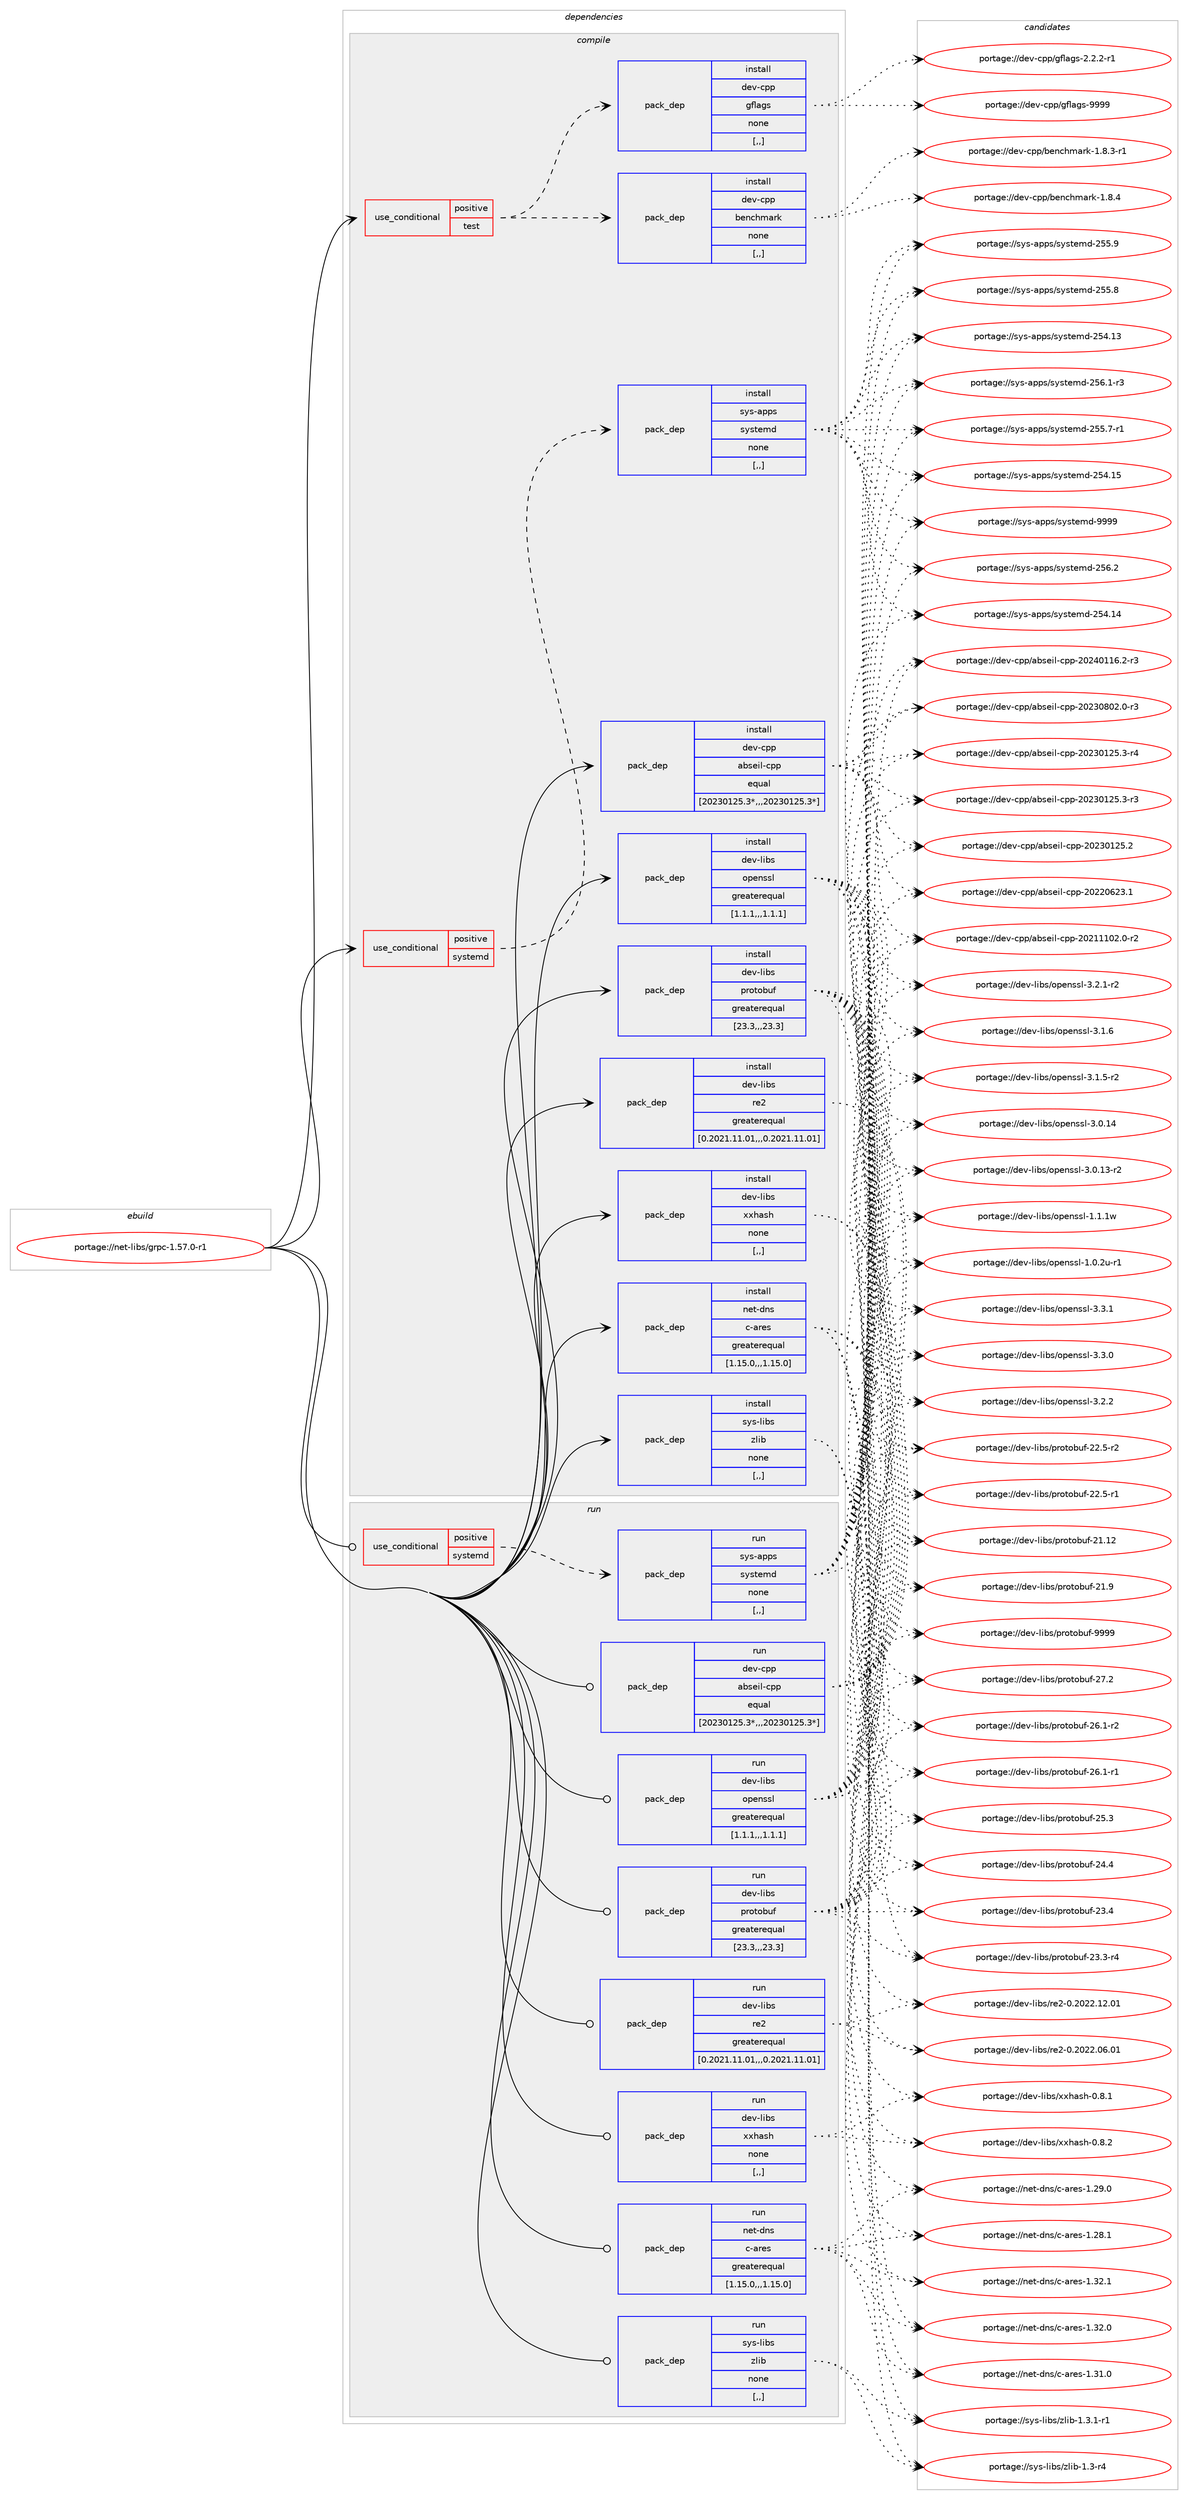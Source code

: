 digraph prolog {

# *************
# Graph options
# *************

newrank=true;
concentrate=true;
compound=true;
graph [rankdir=LR,fontname=Helvetica,fontsize=10,ranksep=1.5];#, ranksep=2.5, nodesep=0.2];
edge  [arrowhead=vee];
node  [fontname=Helvetica,fontsize=10];

# **********
# The ebuild
# **********

subgraph cluster_leftcol {
color=gray;
rank=same;
label=<<i>ebuild</i>>;
id [label="portage://net-libs/grpc-1.57.0-r1", color=red, width=4, href="../net-libs/grpc-1.57.0-r1.svg"];
}

# ****************
# The dependencies
# ****************

subgraph cluster_midcol {
color=gray;
label=<<i>dependencies</i>>;
subgraph cluster_compile {
fillcolor="#eeeeee";
style=filled;
label=<<i>compile</i>>;
subgraph cond92863 {
dependency356048 [label=<<TABLE BORDER="0" CELLBORDER="1" CELLSPACING="0" CELLPADDING="4"><TR><TD ROWSPAN="3" CELLPADDING="10">use_conditional</TD></TR><TR><TD>positive</TD></TR><TR><TD>systemd</TD></TR></TABLE>>, shape=none, color=red];
subgraph pack260541 {
dependency356049 [label=<<TABLE BORDER="0" CELLBORDER="1" CELLSPACING="0" CELLPADDING="4" WIDTH="220"><TR><TD ROWSPAN="6" CELLPADDING="30">pack_dep</TD></TR><TR><TD WIDTH="110">install</TD></TR><TR><TD>sys-apps</TD></TR><TR><TD>systemd</TD></TR><TR><TD>none</TD></TR><TR><TD>[,,]</TD></TR></TABLE>>, shape=none, color=blue];
}
dependency356048:e -> dependency356049:w [weight=20,style="dashed",arrowhead="vee"];
}
id:e -> dependency356048:w [weight=20,style="solid",arrowhead="vee"];
subgraph cond92864 {
dependency356050 [label=<<TABLE BORDER="0" CELLBORDER="1" CELLSPACING="0" CELLPADDING="4"><TR><TD ROWSPAN="3" CELLPADDING="10">use_conditional</TD></TR><TR><TD>positive</TD></TR><TR><TD>test</TD></TR></TABLE>>, shape=none, color=red];
subgraph pack260542 {
dependency356051 [label=<<TABLE BORDER="0" CELLBORDER="1" CELLSPACING="0" CELLPADDING="4" WIDTH="220"><TR><TD ROWSPAN="6" CELLPADDING="30">pack_dep</TD></TR><TR><TD WIDTH="110">install</TD></TR><TR><TD>dev-cpp</TD></TR><TR><TD>benchmark</TD></TR><TR><TD>none</TD></TR><TR><TD>[,,]</TD></TR></TABLE>>, shape=none, color=blue];
}
dependency356050:e -> dependency356051:w [weight=20,style="dashed",arrowhead="vee"];
subgraph pack260543 {
dependency356052 [label=<<TABLE BORDER="0" CELLBORDER="1" CELLSPACING="0" CELLPADDING="4" WIDTH="220"><TR><TD ROWSPAN="6" CELLPADDING="30">pack_dep</TD></TR><TR><TD WIDTH="110">install</TD></TR><TR><TD>dev-cpp</TD></TR><TR><TD>gflags</TD></TR><TR><TD>none</TD></TR><TR><TD>[,,]</TD></TR></TABLE>>, shape=none, color=blue];
}
dependency356050:e -> dependency356052:w [weight=20,style="dashed",arrowhead="vee"];
}
id:e -> dependency356050:w [weight=20,style="solid",arrowhead="vee"];
subgraph pack260544 {
dependency356053 [label=<<TABLE BORDER="0" CELLBORDER="1" CELLSPACING="0" CELLPADDING="4" WIDTH="220"><TR><TD ROWSPAN="6" CELLPADDING="30">pack_dep</TD></TR><TR><TD WIDTH="110">install</TD></TR><TR><TD>dev-cpp</TD></TR><TR><TD>abseil-cpp</TD></TR><TR><TD>equal</TD></TR><TR><TD>[20230125.3*,,,20230125.3*]</TD></TR></TABLE>>, shape=none, color=blue];
}
id:e -> dependency356053:w [weight=20,style="solid",arrowhead="vee"];
subgraph pack260545 {
dependency356054 [label=<<TABLE BORDER="0" CELLBORDER="1" CELLSPACING="0" CELLPADDING="4" WIDTH="220"><TR><TD ROWSPAN="6" CELLPADDING="30">pack_dep</TD></TR><TR><TD WIDTH="110">install</TD></TR><TR><TD>dev-libs</TD></TR><TR><TD>openssl</TD></TR><TR><TD>greaterequal</TD></TR><TR><TD>[1.1.1,,,1.1.1]</TD></TR></TABLE>>, shape=none, color=blue];
}
id:e -> dependency356054:w [weight=20,style="solid",arrowhead="vee"];
subgraph pack260546 {
dependency356055 [label=<<TABLE BORDER="0" CELLBORDER="1" CELLSPACING="0" CELLPADDING="4" WIDTH="220"><TR><TD ROWSPAN="6" CELLPADDING="30">pack_dep</TD></TR><TR><TD WIDTH="110">install</TD></TR><TR><TD>dev-libs</TD></TR><TR><TD>protobuf</TD></TR><TR><TD>greaterequal</TD></TR><TR><TD>[23.3,,,23.3]</TD></TR></TABLE>>, shape=none, color=blue];
}
id:e -> dependency356055:w [weight=20,style="solid",arrowhead="vee"];
subgraph pack260547 {
dependency356056 [label=<<TABLE BORDER="0" CELLBORDER="1" CELLSPACING="0" CELLPADDING="4" WIDTH="220"><TR><TD ROWSPAN="6" CELLPADDING="30">pack_dep</TD></TR><TR><TD WIDTH="110">install</TD></TR><TR><TD>dev-libs</TD></TR><TR><TD>re2</TD></TR><TR><TD>greaterequal</TD></TR><TR><TD>[0.2021.11.01,,,0.2021.11.01]</TD></TR></TABLE>>, shape=none, color=blue];
}
id:e -> dependency356056:w [weight=20,style="solid",arrowhead="vee"];
subgraph pack260548 {
dependency356057 [label=<<TABLE BORDER="0" CELLBORDER="1" CELLSPACING="0" CELLPADDING="4" WIDTH="220"><TR><TD ROWSPAN="6" CELLPADDING="30">pack_dep</TD></TR><TR><TD WIDTH="110">install</TD></TR><TR><TD>dev-libs</TD></TR><TR><TD>xxhash</TD></TR><TR><TD>none</TD></TR><TR><TD>[,,]</TD></TR></TABLE>>, shape=none, color=blue];
}
id:e -> dependency356057:w [weight=20,style="solid",arrowhead="vee"];
subgraph pack260549 {
dependency356058 [label=<<TABLE BORDER="0" CELLBORDER="1" CELLSPACING="0" CELLPADDING="4" WIDTH="220"><TR><TD ROWSPAN="6" CELLPADDING="30">pack_dep</TD></TR><TR><TD WIDTH="110">install</TD></TR><TR><TD>net-dns</TD></TR><TR><TD>c-ares</TD></TR><TR><TD>greaterequal</TD></TR><TR><TD>[1.15.0,,,1.15.0]</TD></TR></TABLE>>, shape=none, color=blue];
}
id:e -> dependency356058:w [weight=20,style="solid",arrowhead="vee"];
subgraph pack260550 {
dependency356059 [label=<<TABLE BORDER="0" CELLBORDER="1" CELLSPACING="0" CELLPADDING="4" WIDTH="220"><TR><TD ROWSPAN="6" CELLPADDING="30">pack_dep</TD></TR><TR><TD WIDTH="110">install</TD></TR><TR><TD>sys-libs</TD></TR><TR><TD>zlib</TD></TR><TR><TD>none</TD></TR><TR><TD>[,,]</TD></TR></TABLE>>, shape=none, color=blue];
}
id:e -> dependency356059:w [weight=20,style="solid",arrowhead="vee"];
}
subgraph cluster_compileandrun {
fillcolor="#eeeeee";
style=filled;
label=<<i>compile and run</i>>;
}
subgraph cluster_run {
fillcolor="#eeeeee";
style=filled;
label=<<i>run</i>>;
subgraph cond92865 {
dependency356060 [label=<<TABLE BORDER="0" CELLBORDER="1" CELLSPACING="0" CELLPADDING="4"><TR><TD ROWSPAN="3" CELLPADDING="10">use_conditional</TD></TR><TR><TD>positive</TD></TR><TR><TD>systemd</TD></TR></TABLE>>, shape=none, color=red];
subgraph pack260551 {
dependency356061 [label=<<TABLE BORDER="0" CELLBORDER="1" CELLSPACING="0" CELLPADDING="4" WIDTH="220"><TR><TD ROWSPAN="6" CELLPADDING="30">pack_dep</TD></TR><TR><TD WIDTH="110">run</TD></TR><TR><TD>sys-apps</TD></TR><TR><TD>systemd</TD></TR><TR><TD>none</TD></TR><TR><TD>[,,]</TD></TR></TABLE>>, shape=none, color=blue];
}
dependency356060:e -> dependency356061:w [weight=20,style="dashed",arrowhead="vee"];
}
id:e -> dependency356060:w [weight=20,style="solid",arrowhead="odot"];
subgraph pack260552 {
dependency356062 [label=<<TABLE BORDER="0" CELLBORDER="1" CELLSPACING="0" CELLPADDING="4" WIDTH="220"><TR><TD ROWSPAN="6" CELLPADDING="30">pack_dep</TD></TR><TR><TD WIDTH="110">run</TD></TR><TR><TD>dev-cpp</TD></TR><TR><TD>abseil-cpp</TD></TR><TR><TD>equal</TD></TR><TR><TD>[20230125.3*,,,20230125.3*]</TD></TR></TABLE>>, shape=none, color=blue];
}
id:e -> dependency356062:w [weight=20,style="solid",arrowhead="odot"];
subgraph pack260553 {
dependency356063 [label=<<TABLE BORDER="0" CELLBORDER="1" CELLSPACING="0" CELLPADDING="4" WIDTH="220"><TR><TD ROWSPAN="6" CELLPADDING="30">pack_dep</TD></TR><TR><TD WIDTH="110">run</TD></TR><TR><TD>dev-libs</TD></TR><TR><TD>openssl</TD></TR><TR><TD>greaterequal</TD></TR><TR><TD>[1.1.1,,,1.1.1]</TD></TR></TABLE>>, shape=none, color=blue];
}
id:e -> dependency356063:w [weight=20,style="solid",arrowhead="odot"];
subgraph pack260554 {
dependency356064 [label=<<TABLE BORDER="0" CELLBORDER="1" CELLSPACING="0" CELLPADDING="4" WIDTH="220"><TR><TD ROWSPAN="6" CELLPADDING="30">pack_dep</TD></TR><TR><TD WIDTH="110">run</TD></TR><TR><TD>dev-libs</TD></TR><TR><TD>protobuf</TD></TR><TR><TD>greaterequal</TD></TR><TR><TD>[23.3,,,23.3]</TD></TR></TABLE>>, shape=none, color=blue];
}
id:e -> dependency356064:w [weight=20,style="solid",arrowhead="odot"];
subgraph pack260555 {
dependency356065 [label=<<TABLE BORDER="0" CELLBORDER="1" CELLSPACING="0" CELLPADDING="4" WIDTH="220"><TR><TD ROWSPAN="6" CELLPADDING="30">pack_dep</TD></TR><TR><TD WIDTH="110">run</TD></TR><TR><TD>dev-libs</TD></TR><TR><TD>re2</TD></TR><TR><TD>greaterequal</TD></TR><TR><TD>[0.2021.11.01,,,0.2021.11.01]</TD></TR></TABLE>>, shape=none, color=blue];
}
id:e -> dependency356065:w [weight=20,style="solid",arrowhead="odot"];
subgraph pack260556 {
dependency356066 [label=<<TABLE BORDER="0" CELLBORDER="1" CELLSPACING="0" CELLPADDING="4" WIDTH="220"><TR><TD ROWSPAN="6" CELLPADDING="30">pack_dep</TD></TR><TR><TD WIDTH="110">run</TD></TR><TR><TD>dev-libs</TD></TR><TR><TD>xxhash</TD></TR><TR><TD>none</TD></TR><TR><TD>[,,]</TD></TR></TABLE>>, shape=none, color=blue];
}
id:e -> dependency356066:w [weight=20,style="solid",arrowhead="odot"];
subgraph pack260557 {
dependency356067 [label=<<TABLE BORDER="0" CELLBORDER="1" CELLSPACING="0" CELLPADDING="4" WIDTH="220"><TR><TD ROWSPAN="6" CELLPADDING="30">pack_dep</TD></TR><TR><TD WIDTH="110">run</TD></TR><TR><TD>net-dns</TD></TR><TR><TD>c-ares</TD></TR><TR><TD>greaterequal</TD></TR><TR><TD>[1.15.0,,,1.15.0]</TD></TR></TABLE>>, shape=none, color=blue];
}
id:e -> dependency356067:w [weight=20,style="solid",arrowhead="odot"];
subgraph pack260558 {
dependency356068 [label=<<TABLE BORDER="0" CELLBORDER="1" CELLSPACING="0" CELLPADDING="4" WIDTH="220"><TR><TD ROWSPAN="6" CELLPADDING="30">pack_dep</TD></TR><TR><TD WIDTH="110">run</TD></TR><TR><TD>sys-libs</TD></TR><TR><TD>zlib</TD></TR><TR><TD>none</TD></TR><TR><TD>[,,]</TD></TR></TABLE>>, shape=none, color=blue];
}
id:e -> dependency356068:w [weight=20,style="solid",arrowhead="odot"];
}
}

# **************
# The candidates
# **************

subgraph cluster_choices {
rank=same;
color=gray;
label=<<i>candidates</i>>;

subgraph choice260541 {
color=black;
nodesep=1;
choice1151211154597112112115471151211151161011091004557575757 [label="portage://sys-apps/systemd-9999", color=red, width=4,href="../sys-apps/systemd-9999.svg"];
choice115121115459711211211547115121115116101109100455053544650 [label="portage://sys-apps/systemd-256.2", color=red, width=4,href="../sys-apps/systemd-256.2.svg"];
choice1151211154597112112115471151211151161011091004550535446494511451 [label="portage://sys-apps/systemd-256.1-r3", color=red, width=4,href="../sys-apps/systemd-256.1-r3.svg"];
choice115121115459711211211547115121115116101109100455053534657 [label="portage://sys-apps/systemd-255.9", color=red, width=4,href="../sys-apps/systemd-255.9.svg"];
choice115121115459711211211547115121115116101109100455053534656 [label="portage://sys-apps/systemd-255.8", color=red, width=4,href="../sys-apps/systemd-255.8.svg"];
choice1151211154597112112115471151211151161011091004550535346554511449 [label="portage://sys-apps/systemd-255.7-r1", color=red, width=4,href="../sys-apps/systemd-255.7-r1.svg"];
choice11512111545971121121154711512111511610110910045505352464953 [label="portage://sys-apps/systemd-254.15", color=red, width=4,href="../sys-apps/systemd-254.15.svg"];
choice11512111545971121121154711512111511610110910045505352464952 [label="portage://sys-apps/systemd-254.14", color=red, width=4,href="../sys-apps/systemd-254.14.svg"];
choice11512111545971121121154711512111511610110910045505352464951 [label="portage://sys-apps/systemd-254.13", color=red, width=4,href="../sys-apps/systemd-254.13.svg"];
dependency356049:e -> choice1151211154597112112115471151211151161011091004557575757:w [style=dotted,weight="100"];
dependency356049:e -> choice115121115459711211211547115121115116101109100455053544650:w [style=dotted,weight="100"];
dependency356049:e -> choice1151211154597112112115471151211151161011091004550535446494511451:w [style=dotted,weight="100"];
dependency356049:e -> choice115121115459711211211547115121115116101109100455053534657:w [style=dotted,weight="100"];
dependency356049:e -> choice115121115459711211211547115121115116101109100455053534656:w [style=dotted,weight="100"];
dependency356049:e -> choice1151211154597112112115471151211151161011091004550535346554511449:w [style=dotted,weight="100"];
dependency356049:e -> choice11512111545971121121154711512111511610110910045505352464953:w [style=dotted,weight="100"];
dependency356049:e -> choice11512111545971121121154711512111511610110910045505352464952:w [style=dotted,weight="100"];
dependency356049:e -> choice11512111545971121121154711512111511610110910045505352464951:w [style=dotted,weight="100"];
}
subgraph choice260542 {
color=black;
nodesep=1;
choice100101118459911211247981011109910410997114107454946564652 [label="portage://dev-cpp/benchmark-1.8.4", color=red, width=4,href="../dev-cpp/benchmark-1.8.4.svg"];
choice1001011184599112112479810111099104109971141074549465646514511449 [label="portage://dev-cpp/benchmark-1.8.3-r1", color=red, width=4,href="../dev-cpp/benchmark-1.8.3-r1.svg"];
dependency356051:e -> choice100101118459911211247981011109910410997114107454946564652:w [style=dotted,weight="100"];
dependency356051:e -> choice1001011184599112112479810111099104109971141074549465646514511449:w [style=dotted,weight="100"];
}
subgraph choice260543 {
color=black;
nodesep=1;
choice100101118459911211247103102108971031154557575757 [label="portage://dev-cpp/gflags-9999", color=red, width=4,href="../dev-cpp/gflags-9999.svg"];
choice100101118459911211247103102108971031154550465046504511449 [label="portage://dev-cpp/gflags-2.2.2-r1", color=red, width=4,href="../dev-cpp/gflags-2.2.2-r1.svg"];
dependency356052:e -> choice100101118459911211247103102108971031154557575757:w [style=dotted,weight="100"];
dependency356052:e -> choice100101118459911211247103102108971031154550465046504511449:w [style=dotted,weight="100"];
}
subgraph choice260544 {
color=black;
nodesep=1;
choice1001011184599112112479798115101105108459911211245504850524849495446504511451 [label="portage://dev-cpp/abseil-cpp-20240116.2-r3", color=red, width=4,href="../dev-cpp/abseil-cpp-20240116.2-r3.svg"];
choice1001011184599112112479798115101105108459911211245504850514856485046484511451 [label="portage://dev-cpp/abseil-cpp-20230802.0-r3", color=red, width=4,href="../dev-cpp/abseil-cpp-20230802.0-r3.svg"];
choice1001011184599112112479798115101105108459911211245504850514849505346514511452 [label="portage://dev-cpp/abseil-cpp-20230125.3-r4", color=red, width=4,href="../dev-cpp/abseil-cpp-20230125.3-r4.svg"];
choice1001011184599112112479798115101105108459911211245504850514849505346514511451 [label="portage://dev-cpp/abseil-cpp-20230125.3-r3", color=red, width=4,href="../dev-cpp/abseil-cpp-20230125.3-r3.svg"];
choice100101118459911211247979811510110510845991121124550485051484950534650 [label="portage://dev-cpp/abseil-cpp-20230125.2", color=red, width=4,href="../dev-cpp/abseil-cpp-20230125.2.svg"];
choice100101118459911211247979811510110510845991121124550485050485450514649 [label="portage://dev-cpp/abseil-cpp-20220623.1", color=red, width=4,href="../dev-cpp/abseil-cpp-20220623.1.svg"];
choice1001011184599112112479798115101105108459911211245504850494949485046484511450 [label="portage://dev-cpp/abseil-cpp-20211102.0-r2", color=red, width=4,href="../dev-cpp/abseil-cpp-20211102.0-r2.svg"];
dependency356053:e -> choice1001011184599112112479798115101105108459911211245504850524849495446504511451:w [style=dotted,weight="100"];
dependency356053:e -> choice1001011184599112112479798115101105108459911211245504850514856485046484511451:w [style=dotted,weight="100"];
dependency356053:e -> choice1001011184599112112479798115101105108459911211245504850514849505346514511452:w [style=dotted,weight="100"];
dependency356053:e -> choice1001011184599112112479798115101105108459911211245504850514849505346514511451:w [style=dotted,weight="100"];
dependency356053:e -> choice100101118459911211247979811510110510845991121124550485051484950534650:w [style=dotted,weight="100"];
dependency356053:e -> choice100101118459911211247979811510110510845991121124550485050485450514649:w [style=dotted,weight="100"];
dependency356053:e -> choice1001011184599112112479798115101105108459911211245504850494949485046484511450:w [style=dotted,weight="100"];
}
subgraph choice260545 {
color=black;
nodesep=1;
choice100101118451081059811547111112101110115115108455146514649 [label="portage://dev-libs/openssl-3.3.1", color=red, width=4,href="../dev-libs/openssl-3.3.1.svg"];
choice100101118451081059811547111112101110115115108455146514648 [label="portage://dev-libs/openssl-3.3.0", color=red, width=4,href="../dev-libs/openssl-3.3.0.svg"];
choice100101118451081059811547111112101110115115108455146504650 [label="portage://dev-libs/openssl-3.2.2", color=red, width=4,href="../dev-libs/openssl-3.2.2.svg"];
choice1001011184510810598115471111121011101151151084551465046494511450 [label="portage://dev-libs/openssl-3.2.1-r2", color=red, width=4,href="../dev-libs/openssl-3.2.1-r2.svg"];
choice100101118451081059811547111112101110115115108455146494654 [label="portage://dev-libs/openssl-3.1.6", color=red, width=4,href="../dev-libs/openssl-3.1.6.svg"];
choice1001011184510810598115471111121011101151151084551464946534511450 [label="portage://dev-libs/openssl-3.1.5-r2", color=red, width=4,href="../dev-libs/openssl-3.1.5-r2.svg"];
choice10010111845108105981154711111210111011511510845514648464952 [label="portage://dev-libs/openssl-3.0.14", color=red, width=4,href="../dev-libs/openssl-3.0.14.svg"];
choice100101118451081059811547111112101110115115108455146484649514511450 [label="portage://dev-libs/openssl-3.0.13-r2", color=red, width=4,href="../dev-libs/openssl-3.0.13-r2.svg"];
choice100101118451081059811547111112101110115115108454946494649119 [label="portage://dev-libs/openssl-1.1.1w", color=red, width=4,href="../dev-libs/openssl-1.1.1w.svg"];
choice1001011184510810598115471111121011101151151084549464846501174511449 [label="portage://dev-libs/openssl-1.0.2u-r1", color=red, width=4,href="../dev-libs/openssl-1.0.2u-r1.svg"];
dependency356054:e -> choice100101118451081059811547111112101110115115108455146514649:w [style=dotted,weight="100"];
dependency356054:e -> choice100101118451081059811547111112101110115115108455146514648:w [style=dotted,weight="100"];
dependency356054:e -> choice100101118451081059811547111112101110115115108455146504650:w [style=dotted,weight="100"];
dependency356054:e -> choice1001011184510810598115471111121011101151151084551465046494511450:w [style=dotted,weight="100"];
dependency356054:e -> choice100101118451081059811547111112101110115115108455146494654:w [style=dotted,weight="100"];
dependency356054:e -> choice1001011184510810598115471111121011101151151084551464946534511450:w [style=dotted,weight="100"];
dependency356054:e -> choice10010111845108105981154711111210111011511510845514648464952:w [style=dotted,weight="100"];
dependency356054:e -> choice100101118451081059811547111112101110115115108455146484649514511450:w [style=dotted,weight="100"];
dependency356054:e -> choice100101118451081059811547111112101110115115108454946494649119:w [style=dotted,weight="100"];
dependency356054:e -> choice1001011184510810598115471111121011101151151084549464846501174511449:w [style=dotted,weight="100"];
}
subgraph choice260546 {
color=black;
nodesep=1;
choice100101118451081059811547112114111116111981171024557575757 [label="portage://dev-libs/protobuf-9999", color=red, width=4,href="../dev-libs/protobuf-9999.svg"];
choice100101118451081059811547112114111116111981171024550554650 [label="portage://dev-libs/protobuf-27.2", color=red, width=4,href="../dev-libs/protobuf-27.2.svg"];
choice1001011184510810598115471121141111161119811710245505446494511450 [label="portage://dev-libs/protobuf-26.1-r2", color=red, width=4,href="../dev-libs/protobuf-26.1-r2.svg"];
choice1001011184510810598115471121141111161119811710245505446494511449 [label="portage://dev-libs/protobuf-26.1-r1", color=red, width=4,href="../dev-libs/protobuf-26.1-r1.svg"];
choice100101118451081059811547112114111116111981171024550534651 [label="portage://dev-libs/protobuf-25.3", color=red, width=4,href="../dev-libs/protobuf-25.3.svg"];
choice100101118451081059811547112114111116111981171024550524652 [label="portage://dev-libs/protobuf-24.4", color=red, width=4,href="../dev-libs/protobuf-24.4.svg"];
choice100101118451081059811547112114111116111981171024550514652 [label="portage://dev-libs/protobuf-23.4", color=red, width=4,href="../dev-libs/protobuf-23.4.svg"];
choice1001011184510810598115471121141111161119811710245505146514511452 [label="portage://dev-libs/protobuf-23.3-r4", color=red, width=4,href="../dev-libs/protobuf-23.3-r4.svg"];
choice1001011184510810598115471121141111161119811710245505046534511450 [label="portage://dev-libs/protobuf-22.5-r2", color=red, width=4,href="../dev-libs/protobuf-22.5-r2.svg"];
choice1001011184510810598115471121141111161119811710245505046534511449 [label="portage://dev-libs/protobuf-22.5-r1", color=red, width=4,href="../dev-libs/protobuf-22.5-r1.svg"];
choice10010111845108105981154711211411111611198117102455049464950 [label="portage://dev-libs/protobuf-21.12", color=red, width=4,href="../dev-libs/protobuf-21.12.svg"];
choice100101118451081059811547112114111116111981171024550494657 [label="portage://dev-libs/protobuf-21.9", color=red, width=4,href="../dev-libs/protobuf-21.9.svg"];
dependency356055:e -> choice100101118451081059811547112114111116111981171024557575757:w [style=dotted,weight="100"];
dependency356055:e -> choice100101118451081059811547112114111116111981171024550554650:w [style=dotted,weight="100"];
dependency356055:e -> choice1001011184510810598115471121141111161119811710245505446494511450:w [style=dotted,weight="100"];
dependency356055:e -> choice1001011184510810598115471121141111161119811710245505446494511449:w [style=dotted,weight="100"];
dependency356055:e -> choice100101118451081059811547112114111116111981171024550534651:w [style=dotted,weight="100"];
dependency356055:e -> choice100101118451081059811547112114111116111981171024550524652:w [style=dotted,weight="100"];
dependency356055:e -> choice100101118451081059811547112114111116111981171024550514652:w [style=dotted,weight="100"];
dependency356055:e -> choice1001011184510810598115471121141111161119811710245505146514511452:w [style=dotted,weight="100"];
dependency356055:e -> choice1001011184510810598115471121141111161119811710245505046534511450:w [style=dotted,weight="100"];
dependency356055:e -> choice1001011184510810598115471121141111161119811710245505046534511449:w [style=dotted,weight="100"];
dependency356055:e -> choice10010111845108105981154711211411111611198117102455049464950:w [style=dotted,weight="100"];
dependency356055:e -> choice100101118451081059811547112114111116111981171024550494657:w [style=dotted,weight="100"];
}
subgraph choice260547 {
color=black;
nodesep=1;
choice1001011184510810598115471141015045484650485050464950464849 [label="portage://dev-libs/re2-0.2022.12.01", color=red, width=4,href="../dev-libs/re2-0.2022.12.01.svg"];
choice1001011184510810598115471141015045484650485050464854464849 [label="portage://dev-libs/re2-0.2022.06.01", color=red, width=4,href="../dev-libs/re2-0.2022.06.01.svg"];
dependency356056:e -> choice1001011184510810598115471141015045484650485050464950464849:w [style=dotted,weight="100"];
dependency356056:e -> choice1001011184510810598115471141015045484650485050464854464849:w [style=dotted,weight="100"];
}
subgraph choice260548 {
color=black;
nodesep=1;
choice10010111845108105981154712012010497115104454846564650 [label="portage://dev-libs/xxhash-0.8.2", color=red, width=4,href="../dev-libs/xxhash-0.8.2.svg"];
choice10010111845108105981154712012010497115104454846564649 [label="portage://dev-libs/xxhash-0.8.1", color=red, width=4,href="../dev-libs/xxhash-0.8.1.svg"];
dependency356057:e -> choice10010111845108105981154712012010497115104454846564650:w [style=dotted,weight="100"];
dependency356057:e -> choice10010111845108105981154712012010497115104454846564649:w [style=dotted,weight="100"];
}
subgraph choice260549 {
color=black;
nodesep=1;
choice110101116451001101154799459711410111545494651504649 [label="portage://net-dns/c-ares-1.32.1", color=red, width=4,href="../net-dns/c-ares-1.32.1.svg"];
choice110101116451001101154799459711410111545494651504648 [label="portage://net-dns/c-ares-1.32.0", color=red, width=4,href="../net-dns/c-ares-1.32.0.svg"];
choice110101116451001101154799459711410111545494651494648 [label="portage://net-dns/c-ares-1.31.0", color=red, width=4,href="../net-dns/c-ares-1.31.0.svg"];
choice110101116451001101154799459711410111545494650574648 [label="portage://net-dns/c-ares-1.29.0", color=red, width=4,href="../net-dns/c-ares-1.29.0.svg"];
choice110101116451001101154799459711410111545494650564649 [label="portage://net-dns/c-ares-1.28.1", color=red, width=4,href="../net-dns/c-ares-1.28.1.svg"];
dependency356058:e -> choice110101116451001101154799459711410111545494651504649:w [style=dotted,weight="100"];
dependency356058:e -> choice110101116451001101154799459711410111545494651504648:w [style=dotted,weight="100"];
dependency356058:e -> choice110101116451001101154799459711410111545494651494648:w [style=dotted,weight="100"];
dependency356058:e -> choice110101116451001101154799459711410111545494650574648:w [style=dotted,weight="100"];
dependency356058:e -> choice110101116451001101154799459711410111545494650564649:w [style=dotted,weight="100"];
}
subgraph choice260550 {
color=black;
nodesep=1;
choice115121115451081059811547122108105984549465146494511449 [label="portage://sys-libs/zlib-1.3.1-r1", color=red, width=4,href="../sys-libs/zlib-1.3.1-r1.svg"];
choice11512111545108105981154712210810598454946514511452 [label="portage://sys-libs/zlib-1.3-r4", color=red, width=4,href="../sys-libs/zlib-1.3-r4.svg"];
dependency356059:e -> choice115121115451081059811547122108105984549465146494511449:w [style=dotted,weight="100"];
dependency356059:e -> choice11512111545108105981154712210810598454946514511452:w [style=dotted,weight="100"];
}
subgraph choice260551 {
color=black;
nodesep=1;
choice1151211154597112112115471151211151161011091004557575757 [label="portage://sys-apps/systemd-9999", color=red, width=4,href="../sys-apps/systemd-9999.svg"];
choice115121115459711211211547115121115116101109100455053544650 [label="portage://sys-apps/systemd-256.2", color=red, width=4,href="../sys-apps/systemd-256.2.svg"];
choice1151211154597112112115471151211151161011091004550535446494511451 [label="portage://sys-apps/systemd-256.1-r3", color=red, width=4,href="../sys-apps/systemd-256.1-r3.svg"];
choice115121115459711211211547115121115116101109100455053534657 [label="portage://sys-apps/systemd-255.9", color=red, width=4,href="../sys-apps/systemd-255.9.svg"];
choice115121115459711211211547115121115116101109100455053534656 [label="portage://sys-apps/systemd-255.8", color=red, width=4,href="../sys-apps/systemd-255.8.svg"];
choice1151211154597112112115471151211151161011091004550535346554511449 [label="portage://sys-apps/systemd-255.7-r1", color=red, width=4,href="../sys-apps/systemd-255.7-r1.svg"];
choice11512111545971121121154711512111511610110910045505352464953 [label="portage://sys-apps/systemd-254.15", color=red, width=4,href="../sys-apps/systemd-254.15.svg"];
choice11512111545971121121154711512111511610110910045505352464952 [label="portage://sys-apps/systemd-254.14", color=red, width=4,href="../sys-apps/systemd-254.14.svg"];
choice11512111545971121121154711512111511610110910045505352464951 [label="portage://sys-apps/systemd-254.13", color=red, width=4,href="../sys-apps/systemd-254.13.svg"];
dependency356061:e -> choice1151211154597112112115471151211151161011091004557575757:w [style=dotted,weight="100"];
dependency356061:e -> choice115121115459711211211547115121115116101109100455053544650:w [style=dotted,weight="100"];
dependency356061:e -> choice1151211154597112112115471151211151161011091004550535446494511451:w [style=dotted,weight="100"];
dependency356061:e -> choice115121115459711211211547115121115116101109100455053534657:w [style=dotted,weight="100"];
dependency356061:e -> choice115121115459711211211547115121115116101109100455053534656:w [style=dotted,weight="100"];
dependency356061:e -> choice1151211154597112112115471151211151161011091004550535346554511449:w [style=dotted,weight="100"];
dependency356061:e -> choice11512111545971121121154711512111511610110910045505352464953:w [style=dotted,weight="100"];
dependency356061:e -> choice11512111545971121121154711512111511610110910045505352464952:w [style=dotted,weight="100"];
dependency356061:e -> choice11512111545971121121154711512111511610110910045505352464951:w [style=dotted,weight="100"];
}
subgraph choice260552 {
color=black;
nodesep=1;
choice1001011184599112112479798115101105108459911211245504850524849495446504511451 [label="portage://dev-cpp/abseil-cpp-20240116.2-r3", color=red, width=4,href="../dev-cpp/abseil-cpp-20240116.2-r3.svg"];
choice1001011184599112112479798115101105108459911211245504850514856485046484511451 [label="portage://dev-cpp/abseil-cpp-20230802.0-r3", color=red, width=4,href="../dev-cpp/abseil-cpp-20230802.0-r3.svg"];
choice1001011184599112112479798115101105108459911211245504850514849505346514511452 [label="portage://dev-cpp/abseil-cpp-20230125.3-r4", color=red, width=4,href="../dev-cpp/abseil-cpp-20230125.3-r4.svg"];
choice1001011184599112112479798115101105108459911211245504850514849505346514511451 [label="portage://dev-cpp/abseil-cpp-20230125.3-r3", color=red, width=4,href="../dev-cpp/abseil-cpp-20230125.3-r3.svg"];
choice100101118459911211247979811510110510845991121124550485051484950534650 [label="portage://dev-cpp/abseil-cpp-20230125.2", color=red, width=4,href="../dev-cpp/abseil-cpp-20230125.2.svg"];
choice100101118459911211247979811510110510845991121124550485050485450514649 [label="portage://dev-cpp/abseil-cpp-20220623.1", color=red, width=4,href="../dev-cpp/abseil-cpp-20220623.1.svg"];
choice1001011184599112112479798115101105108459911211245504850494949485046484511450 [label="portage://dev-cpp/abseil-cpp-20211102.0-r2", color=red, width=4,href="../dev-cpp/abseil-cpp-20211102.0-r2.svg"];
dependency356062:e -> choice1001011184599112112479798115101105108459911211245504850524849495446504511451:w [style=dotted,weight="100"];
dependency356062:e -> choice1001011184599112112479798115101105108459911211245504850514856485046484511451:w [style=dotted,weight="100"];
dependency356062:e -> choice1001011184599112112479798115101105108459911211245504850514849505346514511452:w [style=dotted,weight="100"];
dependency356062:e -> choice1001011184599112112479798115101105108459911211245504850514849505346514511451:w [style=dotted,weight="100"];
dependency356062:e -> choice100101118459911211247979811510110510845991121124550485051484950534650:w [style=dotted,weight="100"];
dependency356062:e -> choice100101118459911211247979811510110510845991121124550485050485450514649:w [style=dotted,weight="100"];
dependency356062:e -> choice1001011184599112112479798115101105108459911211245504850494949485046484511450:w [style=dotted,weight="100"];
}
subgraph choice260553 {
color=black;
nodesep=1;
choice100101118451081059811547111112101110115115108455146514649 [label="portage://dev-libs/openssl-3.3.1", color=red, width=4,href="../dev-libs/openssl-3.3.1.svg"];
choice100101118451081059811547111112101110115115108455146514648 [label="portage://dev-libs/openssl-3.3.0", color=red, width=4,href="../dev-libs/openssl-3.3.0.svg"];
choice100101118451081059811547111112101110115115108455146504650 [label="portage://dev-libs/openssl-3.2.2", color=red, width=4,href="../dev-libs/openssl-3.2.2.svg"];
choice1001011184510810598115471111121011101151151084551465046494511450 [label="portage://dev-libs/openssl-3.2.1-r2", color=red, width=4,href="../dev-libs/openssl-3.2.1-r2.svg"];
choice100101118451081059811547111112101110115115108455146494654 [label="portage://dev-libs/openssl-3.1.6", color=red, width=4,href="../dev-libs/openssl-3.1.6.svg"];
choice1001011184510810598115471111121011101151151084551464946534511450 [label="portage://dev-libs/openssl-3.1.5-r2", color=red, width=4,href="../dev-libs/openssl-3.1.5-r2.svg"];
choice10010111845108105981154711111210111011511510845514648464952 [label="portage://dev-libs/openssl-3.0.14", color=red, width=4,href="../dev-libs/openssl-3.0.14.svg"];
choice100101118451081059811547111112101110115115108455146484649514511450 [label="portage://dev-libs/openssl-3.0.13-r2", color=red, width=4,href="../dev-libs/openssl-3.0.13-r2.svg"];
choice100101118451081059811547111112101110115115108454946494649119 [label="portage://dev-libs/openssl-1.1.1w", color=red, width=4,href="../dev-libs/openssl-1.1.1w.svg"];
choice1001011184510810598115471111121011101151151084549464846501174511449 [label="portage://dev-libs/openssl-1.0.2u-r1", color=red, width=4,href="../dev-libs/openssl-1.0.2u-r1.svg"];
dependency356063:e -> choice100101118451081059811547111112101110115115108455146514649:w [style=dotted,weight="100"];
dependency356063:e -> choice100101118451081059811547111112101110115115108455146514648:w [style=dotted,weight="100"];
dependency356063:e -> choice100101118451081059811547111112101110115115108455146504650:w [style=dotted,weight="100"];
dependency356063:e -> choice1001011184510810598115471111121011101151151084551465046494511450:w [style=dotted,weight="100"];
dependency356063:e -> choice100101118451081059811547111112101110115115108455146494654:w [style=dotted,weight="100"];
dependency356063:e -> choice1001011184510810598115471111121011101151151084551464946534511450:w [style=dotted,weight="100"];
dependency356063:e -> choice10010111845108105981154711111210111011511510845514648464952:w [style=dotted,weight="100"];
dependency356063:e -> choice100101118451081059811547111112101110115115108455146484649514511450:w [style=dotted,weight="100"];
dependency356063:e -> choice100101118451081059811547111112101110115115108454946494649119:w [style=dotted,weight="100"];
dependency356063:e -> choice1001011184510810598115471111121011101151151084549464846501174511449:w [style=dotted,weight="100"];
}
subgraph choice260554 {
color=black;
nodesep=1;
choice100101118451081059811547112114111116111981171024557575757 [label="portage://dev-libs/protobuf-9999", color=red, width=4,href="../dev-libs/protobuf-9999.svg"];
choice100101118451081059811547112114111116111981171024550554650 [label="portage://dev-libs/protobuf-27.2", color=red, width=4,href="../dev-libs/protobuf-27.2.svg"];
choice1001011184510810598115471121141111161119811710245505446494511450 [label="portage://dev-libs/protobuf-26.1-r2", color=red, width=4,href="../dev-libs/protobuf-26.1-r2.svg"];
choice1001011184510810598115471121141111161119811710245505446494511449 [label="portage://dev-libs/protobuf-26.1-r1", color=red, width=4,href="../dev-libs/protobuf-26.1-r1.svg"];
choice100101118451081059811547112114111116111981171024550534651 [label="portage://dev-libs/protobuf-25.3", color=red, width=4,href="../dev-libs/protobuf-25.3.svg"];
choice100101118451081059811547112114111116111981171024550524652 [label="portage://dev-libs/protobuf-24.4", color=red, width=4,href="../dev-libs/protobuf-24.4.svg"];
choice100101118451081059811547112114111116111981171024550514652 [label="portage://dev-libs/protobuf-23.4", color=red, width=4,href="../dev-libs/protobuf-23.4.svg"];
choice1001011184510810598115471121141111161119811710245505146514511452 [label="portage://dev-libs/protobuf-23.3-r4", color=red, width=4,href="../dev-libs/protobuf-23.3-r4.svg"];
choice1001011184510810598115471121141111161119811710245505046534511450 [label="portage://dev-libs/protobuf-22.5-r2", color=red, width=4,href="../dev-libs/protobuf-22.5-r2.svg"];
choice1001011184510810598115471121141111161119811710245505046534511449 [label="portage://dev-libs/protobuf-22.5-r1", color=red, width=4,href="../dev-libs/protobuf-22.5-r1.svg"];
choice10010111845108105981154711211411111611198117102455049464950 [label="portage://dev-libs/protobuf-21.12", color=red, width=4,href="../dev-libs/protobuf-21.12.svg"];
choice100101118451081059811547112114111116111981171024550494657 [label="portage://dev-libs/protobuf-21.9", color=red, width=4,href="../dev-libs/protobuf-21.9.svg"];
dependency356064:e -> choice100101118451081059811547112114111116111981171024557575757:w [style=dotted,weight="100"];
dependency356064:e -> choice100101118451081059811547112114111116111981171024550554650:w [style=dotted,weight="100"];
dependency356064:e -> choice1001011184510810598115471121141111161119811710245505446494511450:w [style=dotted,weight="100"];
dependency356064:e -> choice1001011184510810598115471121141111161119811710245505446494511449:w [style=dotted,weight="100"];
dependency356064:e -> choice100101118451081059811547112114111116111981171024550534651:w [style=dotted,weight="100"];
dependency356064:e -> choice100101118451081059811547112114111116111981171024550524652:w [style=dotted,weight="100"];
dependency356064:e -> choice100101118451081059811547112114111116111981171024550514652:w [style=dotted,weight="100"];
dependency356064:e -> choice1001011184510810598115471121141111161119811710245505146514511452:w [style=dotted,weight="100"];
dependency356064:e -> choice1001011184510810598115471121141111161119811710245505046534511450:w [style=dotted,weight="100"];
dependency356064:e -> choice1001011184510810598115471121141111161119811710245505046534511449:w [style=dotted,weight="100"];
dependency356064:e -> choice10010111845108105981154711211411111611198117102455049464950:w [style=dotted,weight="100"];
dependency356064:e -> choice100101118451081059811547112114111116111981171024550494657:w [style=dotted,weight="100"];
}
subgraph choice260555 {
color=black;
nodesep=1;
choice1001011184510810598115471141015045484650485050464950464849 [label="portage://dev-libs/re2-0.2022.12.01", color=red, width=4,href="../dev-libs/re2-0.2022.12.01.svg"];
choice1001011184510810598115471141015045484650485050464854464849 [label="portage://dev-libs/re2-0.2022.06.01", color=red, width=4,href="../dev-libs/re2-0.2022.06.01.svg"];
dependency356065:e -> choice1001011184510810598115471141015045484650485050464950464849:w [style=dotted,weight="100"];
dependency356065:e -> choice1001011184510810598115471141015045484650485050464854464849:w [style=dotted,weight="100"];
}
subgraph choice260556 {
color=black;
nodesep=1;
choice10010111845108105981154712012010497115104454846564650 [label="portage://dev-libs/xxhash-0.8.2", color=red, width=4,href="../dev-libs/xxhash-0.8.2.svg"];
choice10010111845108105981154712012010497115104454846564649 [label="portage://dev-libs/xxhash-0.8.1", color=red, width=4,href="../dev-libs/xxhash-0.8.1.svg"];
dependency356066:e -> choice10010111845108105981154712012010497115104454846564650:w [style=dotted,weight="100"];
dependency356066:e -> choice10010111845108105981154712012010497115104454846564649:w [style=dotted,weight="100"];
}
subgraph choice260557 {
color=black;
nodesep=1;
choice110101116451001101154799459711410111545494651504649 [label="portage://net-dns/c-ares-1.32.1", color=red, width=4,href="../net-dns/c-ares-1.32.1.svg"];
choice110101116451001101154799459711410111545494651504648 [label="portage://net-dns/c-ares-1.32.0", color=red, width=4,href="../net-dns/c-ares-1.32.0.svg"];
choice110101116451001101154799459711410111545494651494648 [label="portage://net-dns/c-ares-1.31.0", color=red, width=4,href="../net-dns/c-ares-1.31.0.svg"];
choice110101116451001101154799459711410111545494650574648 [label="portage://net-dns/c-ares-1.29.0", color=red, width=4,href="../net-dns/c-ares-1.29.0.svg"];
choice110101116451001101154799459711410111545494650564649 [label="portage://net-dns/c-ares-1.28.1", color=red, width=4,href="../net-dns/c-ares-1.28.1.svg"];
dependency356067:e -> choice110101116451001101154799459711410111545494651504649:w [style=dotted,weight="100"];
dependency356067:e -> choice110101116451001101154799459711410111545494651504648:w [style=dotted,weight="100"];
dependency356067:e -> choice110101116451001101154799459711410111545494651494648:w [style=dotted,weight="100"];
dependency356067:e -> choice110101116451001101154799459711410111545494650574648:w [style=dotted,weight="100"];
dependency356067:e -> choice110101116451001101154799459711410111545494650564649:w [style=dotted,weight="100"];
}
subgraph choice260558 {
color=black;
nodesep=1;
choice115121115451081059811547122108105984549465146494511449 [label="portage://sys-libs/zlib-1.3.1-r1", color=red, width=4,href="../sys-libs/zlib-1.3.1-r1.svg"];
choice11512111545108105981154712210810598454946514511452 [label="portage://sys-libs/zlib-1.3-r4", color=red, width=4,href="../sys-libs/zlib-1.3-r4.svg"];
dependency356068:e -> choice115121115451081059811547122108105984549465146494511449:w [style=dotted,weight="100"];
dependency356068:e -> choice11512111545108105981154712210810598454946514511452:w [style=dotted,weight="100"];
}
}

}
